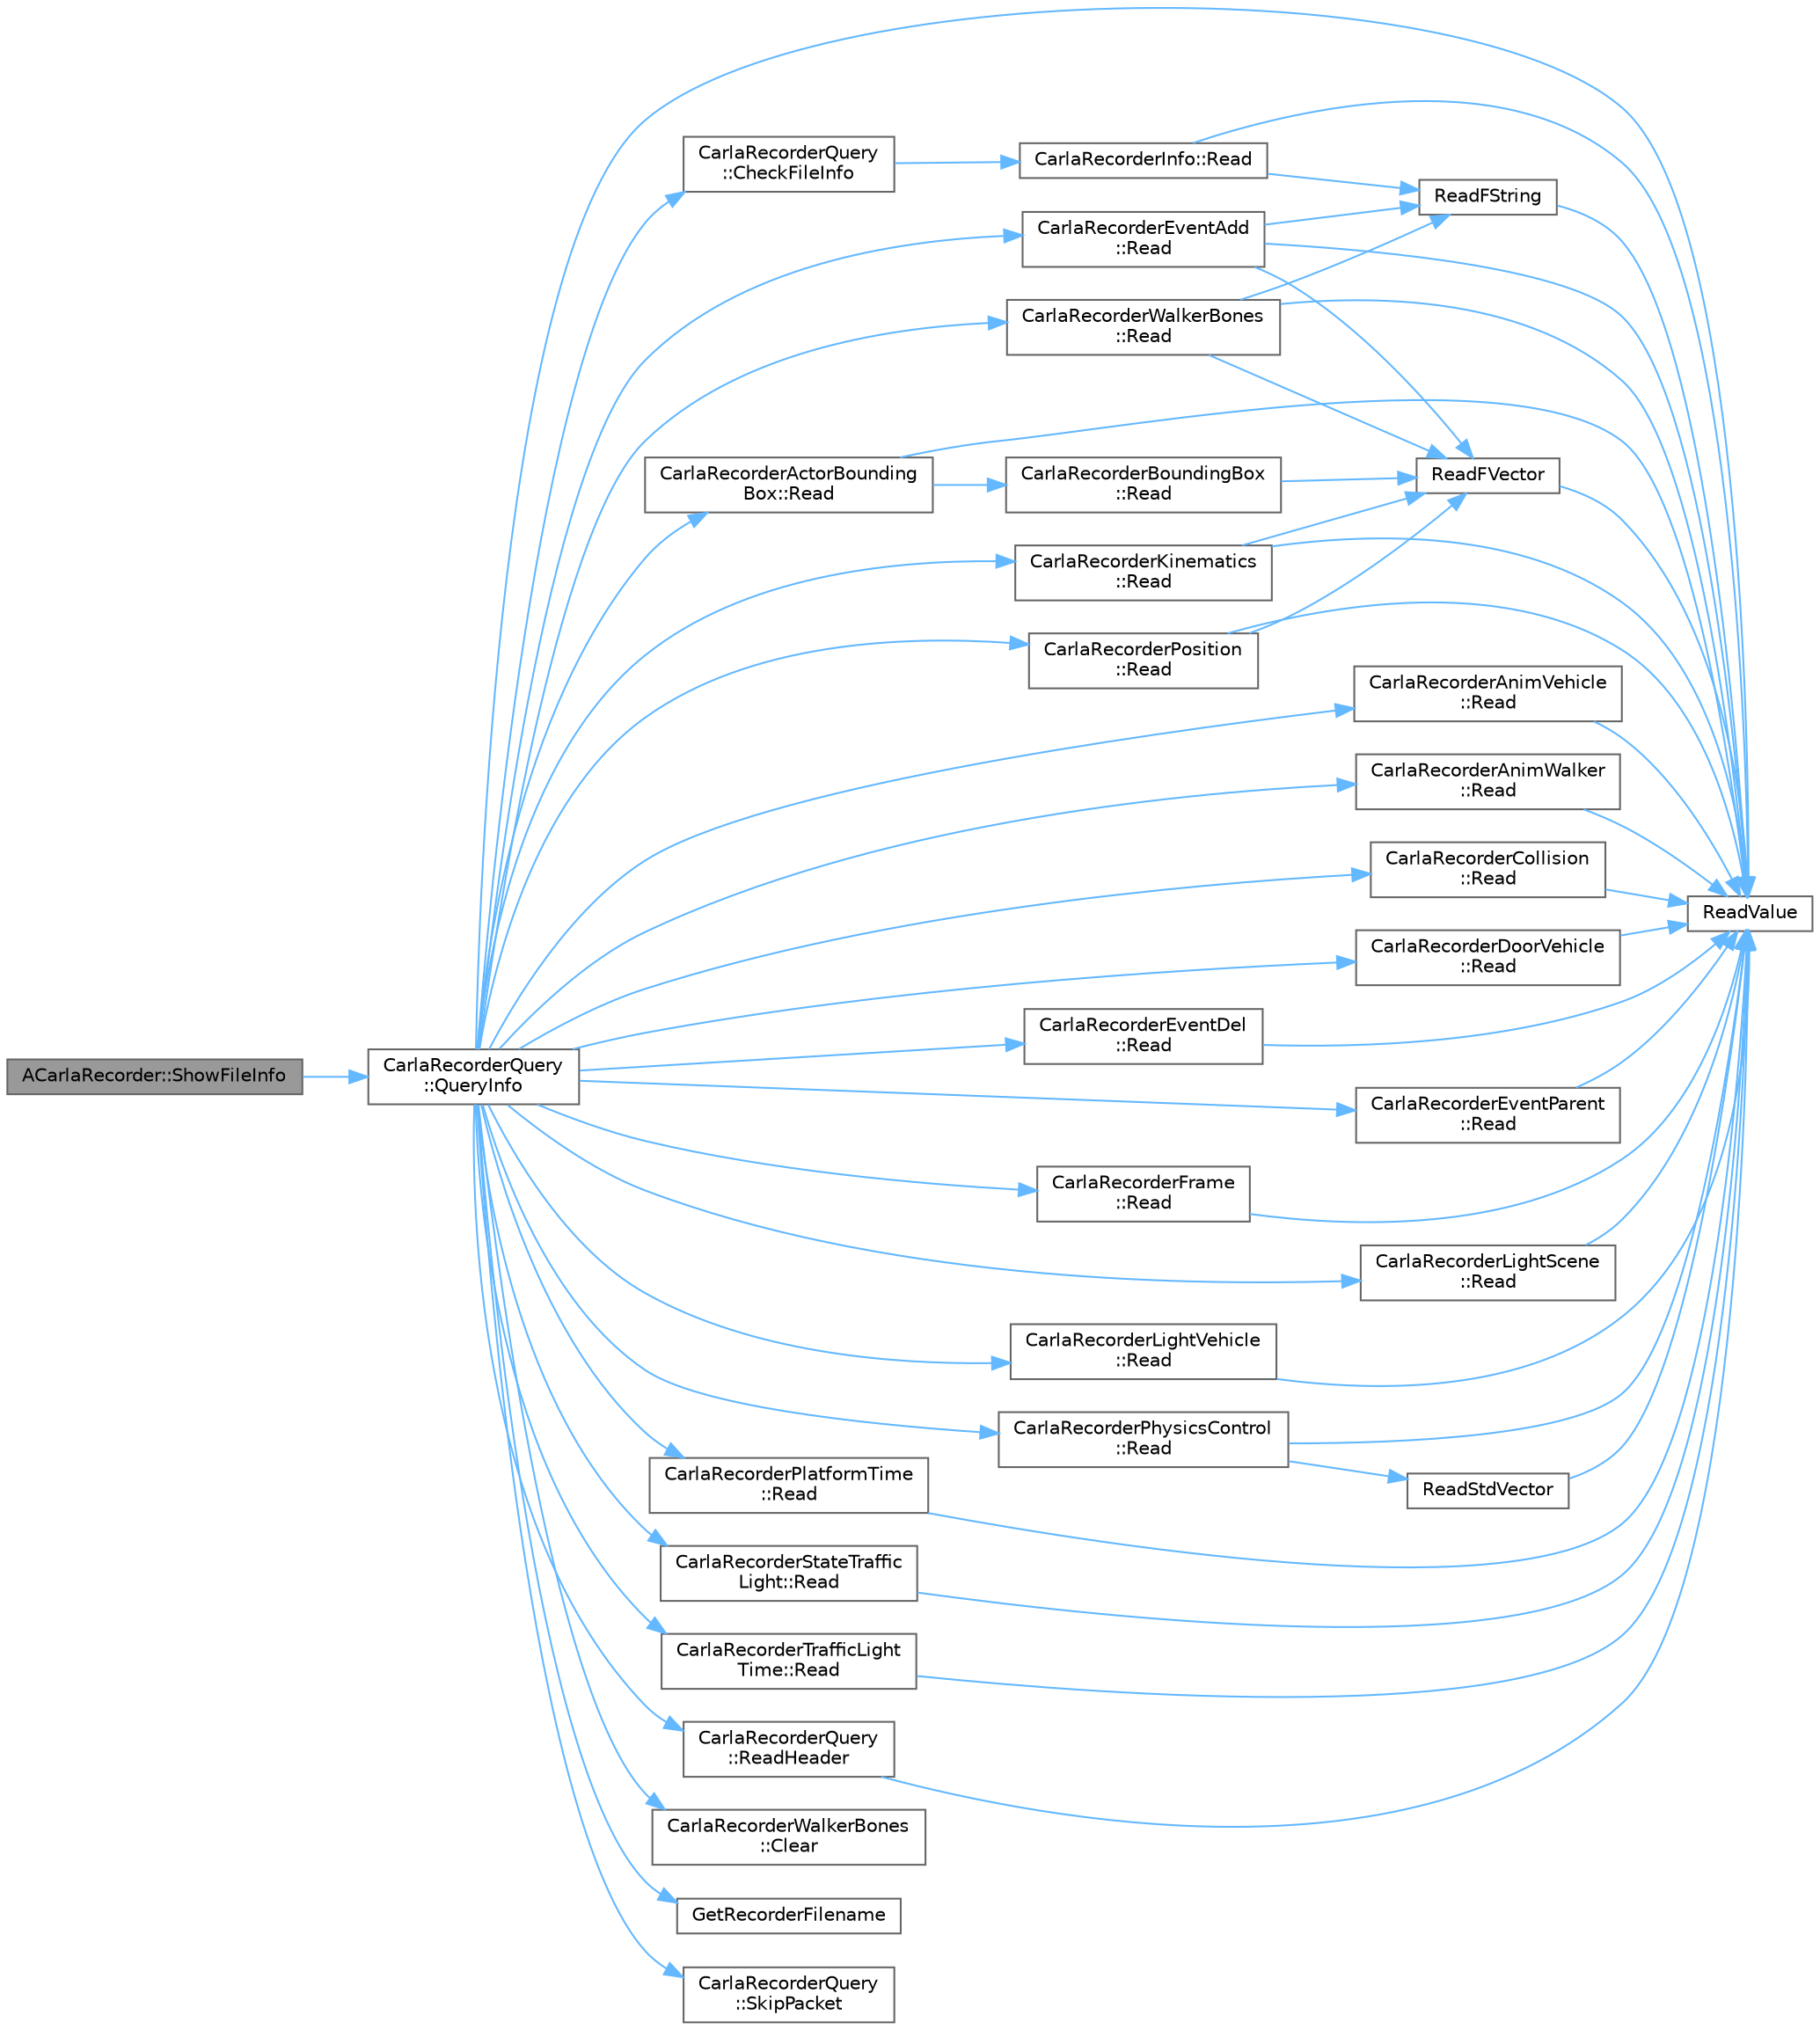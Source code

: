 digraph "ACarlaRecorder::ShowFileInfo"
{
 // INTERACTIVE_SVG=YES
 // LATEX_PDF_SIZE
  bgcolor="transparent";
  edge [fontname=Helvetica,fontsize=10,labelfontname=Helvetica,labelfontsize=10];
  node [fontname=Helvetica,fontsize=10,shape=box,height=0.2,width=0.4];
  rankdir="LR";
  Node1 [id="Node000001",label="ACarlaRecorder::ShowFileInfo",height=0.2,width=0.4,color="gray40", fillcolor="grey60", style="filled", fontcolor="black",tooltip=" "];
  Node1 -> Node2 [id="edge1_Node000001_Node000002",color="steelblue1",style="solid",tooltip=" "];
  Node2 [id="Node000002",label="CarlaRecorderQuery\l::QueryInfo",height=0.2,width=0.4,color="grey40", fillcolor="white", style="filled",URL="$df/d24/classCarlaRecorderQuery.html#afca6ea52a00461c2b4260c2763b81163",tooltip=" "];
  Node2 -> Node3 [id="edge2_Node000002_Node000003",color="steelblue1",style="solid",tooltip=" "];
  Node3 [id="Node000003",label="CarlaRecorderQuery\l::CheckFileInfo",height=0.2,width=0.4,color="grey40", fillcolor="white", style="filled",URL="$df/d24/classCarlaRecorderQuery.html#a6c13f0fcceba897c5f84f4dbc904de06",tooltip=" "];
  Node3 -> Node4 [id="edge3_Node000003_Node000004",color="steelblue1",style="solid",tooltip=" "];
  Node4 [id="Node000004",label="CarlaRecorderInfo::Read",height=0.2,width=0.4,color="grey40", fillcolor="white", style="filled",URL="$da/dab/structCarlaRecorderInfo.html#a920b33fd6e14cda4d08e0f68987fb80b",tooltip=" "];
  Node4 -> Node5 [id="edge4_Node000004_Node000005",color="steelblue1",style="solid",tooltip=" "];
  Node5 [id="Node000005",label="ReadFString",height=0.2,width=0.4,color="grey40", fillcolor="white", style="filled",URL="$d6/d51/CarlaRecorderHelpers_8cpp.html#a4ed8dab34258bd6b98574ab6e4485d42",tooltip=" "];
  Node5 -> Node6 [id="edge5_Node000005_Node000006",color="steelblue1",style="solid",tooltip=" "];
  Node6 [id="Node000006",label="ReadValue",height=0.2,width=0.4,color="grey40", fillcolor="white", style="filled",URL="$d6/dd1/CarlaRecorderHelpers_8h.html#af7b2a7c287743d6b41ad64e8df3faa5f",tooltip=" "];
  Node4 -> Node6 [id="edge6_Node000004_Node000006",color="steelblue1",style="solid",tooltip=" "];
  Node2 -> Node7 [id="edge7_Node000002_Node000007",color="steelblue1",style="solid",tooltip=" "];
  Node7 [id="Node000007",label="CarlaRecorderWalkerBones\l::Clear",height=0.2,width=0.4,color="grey40", fillcolor="white", style="filled",URL="$dd/dfc/structCarlaRecorderWalkerBones.html#a2eae2892bb782c9a9e2da959b0fc22f2",tooltip=" "];
  Node2 -> Node8 [id="edge8_Node000002_Node000008",color="steelblue1",style="solid",tooltip=" "];
  Node8 [id="Node000008",label="GetRecorderFilename",height=0.2,width=0.4,color="grey40", fillcolor="white", style="filled",URL="$d6/d51/CarlaRecorderHelpers_8cpp.html#af6751b841d21267b06b9c47a184884d5",tooltip=" "];
  Node2 -> Node9 [id="edge9_Node000002_Node000009",color="steelblue1",style="solid",tooltip=" "];
  Node9 [id="Node000009",label="CarlaRecorderActorBounding\lBox::Read",height=0.2,width=0.4,color="grey40", fillcolor="white", style="filled",URL="$dc/d9c/structCarlaRecorderActorBoundingBox.html#ad1c7fd9d95e83ad031f605fc6be8497d",tooltip=" "];
  Node9 -> Node10 [id="edge10_Node000009_Node000010",color="steelblue1",style="solid",tooltip=" "];
  Node10 [id="Node000010",label="CarlaRecorderBoundingBox\l::Read",height=0.2,width=0.4,color="grey40", fillcolor="white", style="filled",URL="$d8/dee/structCarlaRecorderBoundingBox.html#ae09c38d363faf1696c6bc1d177beb0b2",tooltip=" "];
  Node10 -> Node11 [id="edge11_Node000010_Node000011",color="steelblue1",style="solid",tooltip=" "];
  Node11 [id="Node000011",label="ReadFVector",height=0.2,width=0.4,color="grey40", fillcolor="white", style="filled",URL="$d6/d51/CarlaRecorderHelpers_8cpp.html#ae08e4aad382a9626efef6d44e45905d2",tooltip=" "];
  Node11 -> Node6 [id="edge12_Node000011_Node000006",color="steelblue1",style="solid",tooltip=" "];
  Node9 -> Node6 [id="edge13_Node000009_Node000006",color="steelblue1",style="solid",tooltip=" "];
  Node2 -> Node12 [id="edge14_Node000002_Node000012",color="steelblue1",style="solid",tooltip=" "];
  Node12 [id="Node000012",label="CarlaRecorderAnimVehicle\l::Read",height=0.2,width=0.4,color="grey40", fillcolor="white", style="filled",URL="$d8/d88/structCarlaRecorderAnimVehicle.html#a883397a8881427d4f34096000ab43216",tooltip=" "];
  Node12 -> Node6 [id="edge15_Node000012_Node000006",color="steelblue1",style="solid",tooltip=" "];
  Node2 -> Node13 [id="edge16_Node000002_Node000013",color="steelblue1",style="solid",tooltip=" "];
  Node13 [id="Node000013",label="CarlaRecorderAnimWalker\l::Read",height=0.2,width=0.4,color="grey40", fillcolor="white", style="filled",URL="$dc/dc8/structCarlaRecorderAnimWalker.html#ada7cbd06da99ac72a8c43ee523f74659",tooltip=" "];
  Node13 -> Node6 [id="edge17_Node000013_Node000006",color="steelblue1",style="solid",tooltip=" "];
  Node2 -> Node14 [id="edge18_Node000002_Node000014",color="steelblue1",style="solid",tooltip=" "];
  Node14 [id="Node000014",label="CarlaRecorderCollision\l::Read",height=0.2,width=0.4,color="grey40", fillcolor="white", style="filled",URL="$d6/d25/structCarlaRecorderCollision.html#a652bdd2acbd907394855477215b83e94",tooltip=" "];
  Node14 -> Node6 [id="edge19_Node000014_Node000006",color="steelblue1",style="solid",tooltip=" "];
  Node2 -> Node15 [id="edge20_Node000002_Node000015",color="steelblue1",style="solid",tooltip=" "];
  Node15 [id="Node000015",label="CarlaRecorderDoorVehicle\l::Read",height=0.2,width=0.4,color="grey40", fillcolor="white", style="filled",URL="$dd/d8d/structCarlaRecorderDoorVehicle.html#aa9392010b8d18ea30dbfd97dd6359f64",tooltip=" "];
  Node15 -> Node6 [id="edge21_Node000015_Node000006",color="steelblue1",style="solid",tooltip=" "];
  Node2 -> Node16 [id="edge22_Node000002_Node000016",color="steelblue1",style="solid",tooltip=" "];
  Node16 [id="Node000016",label="CarlaRecorderEventAdd\l::Read",height=0.2,width=0.4,color="grey40", fillcolor="white", style="filled",URL="$d9/dfc/structCarlaRecorderEventAdd.html#a5d9e79cbd92db1b18ac9da990d44bbae",tooltip=" "];
  Node16 -> Node5 [id="edge23_Node000016_Node000005",color="steelblue1",style="solid",tooltip=" "];
  Node16 -> Node11 [id="edge24_Node000016_Node000011",color="steelblue1",style="solid",tooltip=" "];
  Node16 -> Node6 [id="edge25_Node000016_Node000006",color="steelblue1",style="solid",tooltip=" "];
  Node2 -> Node17 [id="edge26_Node000002_Node000017",color="steelblue1",style="solid",tooltip=" "];
  Node17 [id="Node000017",label="CarlaRecorderEventDel\l::Read",height=0.2,width=0.4,color="grey40", fillcolor="white", style="filled",URL="$d1/d23/structCarlaRecorderEventDel.html#aa361e452532ee20d0c18106368e3b31c",tooltip=" "];
  Node17 -> Node6 [id="edge27_Node000017_Node000006",color="steelblue1",style="solid",tooltip=" "];
  Node2 -> Node18 [id="edge28_Node000002_Node000018",color="steelblue1",style="solid",tooltip=" "];
  Node18 [id="Node000018",label="CarlaRecorderEventParent\l::Read",height=0.2,width=0.4,color="grey40", fillcolor="white", style="filled",URL="$db/dbe/structCarlaRecorderEventParent.html#af7ca15a25d681f6541cde284b5a7e06e",tooltip=" "];
  Node18 -> Node6 [id="edge29_Node000018_Node000006",color="steelblue1",style="solid",tooltip=" "];
  Node2 -> Node19 [id="edge30_Node000002_Node000019",color="steelblue1",style="solid",tooltip=" "];
  Node19 [id="Node000019",label="CarlaRecorderFrame\l::Read",height=0.2,width=0.4,color="grey40", fillcolor="white", style="filled",URL="$d9/df8/structCarlaRecorderFrame.html#afd74875fdf10b396fc36c56ae1f89f0d",tooltip=" "];
  Node19 -> Node6 [id="edge31_Node000019_Node000006",color="steelblue1",style="solid",tooltip=" "];
  Node2 -> Node20 [id="edge32_Node000002_Node000020",color="steelblue1",style="solid",tooltip=" "];
  Node20 [id="Node000020",label="CarlaRecorderKinematics\l::Read",height=0.2,width=0.4,color="grey40", fillcolor="white", style="filled",URL="$dd/d47/structCarlaRecorderKinematics.html#acd6379b9f42d2d2015c03a65a54d8339",tooltip=" "];
  Node20 -> Node11 [id="edge33_Node000020_Node000011",color="steelblue1",style="solid",tooltip=" "];
  Node20 -> Node6 [id="edge34_Node000020_Node000006",color="steelblue1",style="solid",tooltip=" "];
  Node2 -> Node21 [id="edge35_Node000002_Node000021",color="steelblue1",style="solid",tooltip=" "];
  Node21 [id="Node000021",label="CarlaRecorderLightScene\l::Read",height=0.2,width=0.4,color="grey40", fillcolor="white", style="filled",URL="$d0/db0/structCarlaRecorderLightScene.html#a72374de78e6f5eb1ad6046fdd036fbbb",tooltip=" "];
  Node21 -> Node6 [id="edge36_Node000021_Node000006",color="steelblue1",style="solid",tooltip=" "];
  Node2 -> Node22 [id="edge37_Node000002_Node000022",color="steelblue1",style="solid",tooltip=" "];
  Node22 [id="Node000022",label="CarlaRecorderLightVehicle\l::Read",height=0.2,width=0.4,color="grey40", fillcolor="white", style="filled",URL="$d8/d3b/structCarlaRecorderLightVehicle.html#a996c803972043adbac25d4a54b2de1c6",tooltip=" "];
  Node22 -> Node6 [id="edge38_Node000022_Node000006",color="steelblue1",style="solid",tooltip=" "];
  Node2 -> Node23 [id="edge39_Node000002_Node000023",color="steelblue1",style="solid",tooltip=" "];
  Node23 [id="Node000023",label="CarlaRecorderPhysicsControl\l::Read",height=0.2,width=0.4,color="grey40", fillcolor="white", style="filled",URL="$d3/daa/structCarlaRecorderPhysicsControl.html#a40199c915cb57f66de081f9e29b0909b",tooltip=" "];
  Node23 -> Node24 [id="edge40_Node000023_Node000024",color="steelblue1",style="solid",tooltip=" "];
  Node24 [id="Node000024",label="ReadStdVector",height=0.2,width=0.4,color="grey40", fillcolor="white", style="filled",URL="$d6/dd1/CarlaRecorderHelpers_8h.html#a8f4b2037a83707a868c6e454bf1e063b",tooltip=" "];
  Node24 -> Node6 [id="edge41_Node000024_Node000006",color="steelblue1",style="solid",tooltip=" "];
  Node23 -> Node6 [id="edge42_Node000023_Node000006",color="steelblue1",style="solid",tooltip=" "];
  Node2 -> Node25 [id="edge43_Node000002_Node000025",color="steelblue1",style="solid",tooltip=" "];
  Node25 [id="Node000025",label="CarlaRecorderPlatformTime\l::Read",height=0.2,width=0.4,color="grey40", fillcolor="white", style="filled",URL="$d2/de4/structCarlaRecorderPlatformTime.html#af6d81ad893a63716e8ec4e1d73719561",tooltip=" "];
  Node25 -> Node6 [id="edge44_Node000025_Node000006",color="steelblue1",style="solid",tooltip=" "];
  Node2 -> Node26 [id="edge45_Node000002_Node000026",color="steelblue1",style="solid",tooltip=" "];
  Node26 [id="Node000026",label="CarlaRecorderPosition\l::Read",height=0.2,width=0.4,color="grey40", fillcolor="white", style="filled",URL="$d3/d16/structCarlaRecorderPosition.html#a6c79bda342359f98692c9127e6153408",tooltip=" "];
  Node26 -> Node11 [id="edge46_Node000026_Node000011",color="steelblue1",style="solid",tooltip=" "];
  Node26 -> Node6 [id="edge47_Node000026_Node000006",color="steelblue1",style="solid",tooltip=" "];
  Node2 -> Node27 [id="edge48_Node000002_Node000027",color="steelblue1",style="solid",tooltip=" "];
  Node27 [id="Node000027",label="CarlaRecorderStateTraffic\lLight::Read",height=0.2,width=0.4,color="grey40", fillcolor="white", style="filled",URL="$d1/dc9/structCarlaRecorderStateTrafficLight.html#a7e9c98ee0b0c433eab79e33dd4ad8391",tooltip=" "];
  Node27 -> Node6 [id="edge49_Node000027_Node000006",color="steelblue1",style="solid",tooltip=" "];
  Node2 -> Node28 [id="edge50_Node000002_Node000028",color="steelblue1",style="solid",tooltip=" "];
  Node28 [id="Node000028",label="CarlaRecorderTrafficLight\lTime::Read",height=0.2,width=0.4,color="grey40", fillcolor="white", style="filled",URL="$dd/d99/structCarlaRecorderTrafficLightTime.html#a7078a89340d6d2bf35caee19a9dd4055",tooltip=" "];
  Node28 -> Node6 [id="edge51_Node000028_Node000006",color="steelblue1",style="solid",tooltip=" "];
  Node2 -> Node29 [id="edge52_Node000002_Node000029",color="steelblue1",style="solid",tooltip=" "];
  Node29 [id="Node000029",label="CarlaRecorderWalkerBones\l::Read",height=0.2,width=0.4,color="grey40", fillcolor="white", style="filled",URL="$dd/dfc/structCarlaRecorderWalkerBones.html#a1bea3e3cd0a4e2c6fe76bcbbc1af77cb",tooltip=" "];
  Node29 -> Node5 [id="edge53_Node000029_Node000005",color="steelblue1",style="solid",tooltip=" "];
  Node29 -> Node11 [id="edge54_Node000029_Node000011",color="steelblue1",style="solid",tooltip=" "];
  Node29 -> Node6 [id="edge55_Node000029_Node000006",color="steelblue1",style="solid",tooltip=" "];
  Node2 -> Node30 [id="edge56_Node000002_Node000030",color="steelblue1",style="solid",tooltip=" "];
  Node30 [id="Node000030",label="CarlaRecorderQuery\l::ReadHeader",height=0.2,width=0.4,color="grey40", fillcolor="white", style="filled",URL="$df/d24/classCarlaRecorderQuery.html#a2579a1213d94e57fab1d58c5fc2199b6",tooltip=" "];
  Node30 -> Node6 [id="edge57_Node000030_Node000006",color="steelblue1",style="solid",tooltip=" "];
  Node2 -> Node6 [id="edge58_Node000002_Node000006",color="steelblue1",style="solid",tooltip=" "];
  Node2 -> Node31 [id="edge59_Node000002_Node000031",color="steelblue1",style="solid",tooltip=" "];
  Node31 [id="Node000031",label="CarlaRecorderQuery\l::SkipPacket",height=0.2,width=0.4,color="grey40", fillcolor="white", style="filled",URL="$df/d24/classCarlaRecorderQuery.html#ac28872ef17aeb489745bc9a685bac9b5",tooltip=" "];
}
